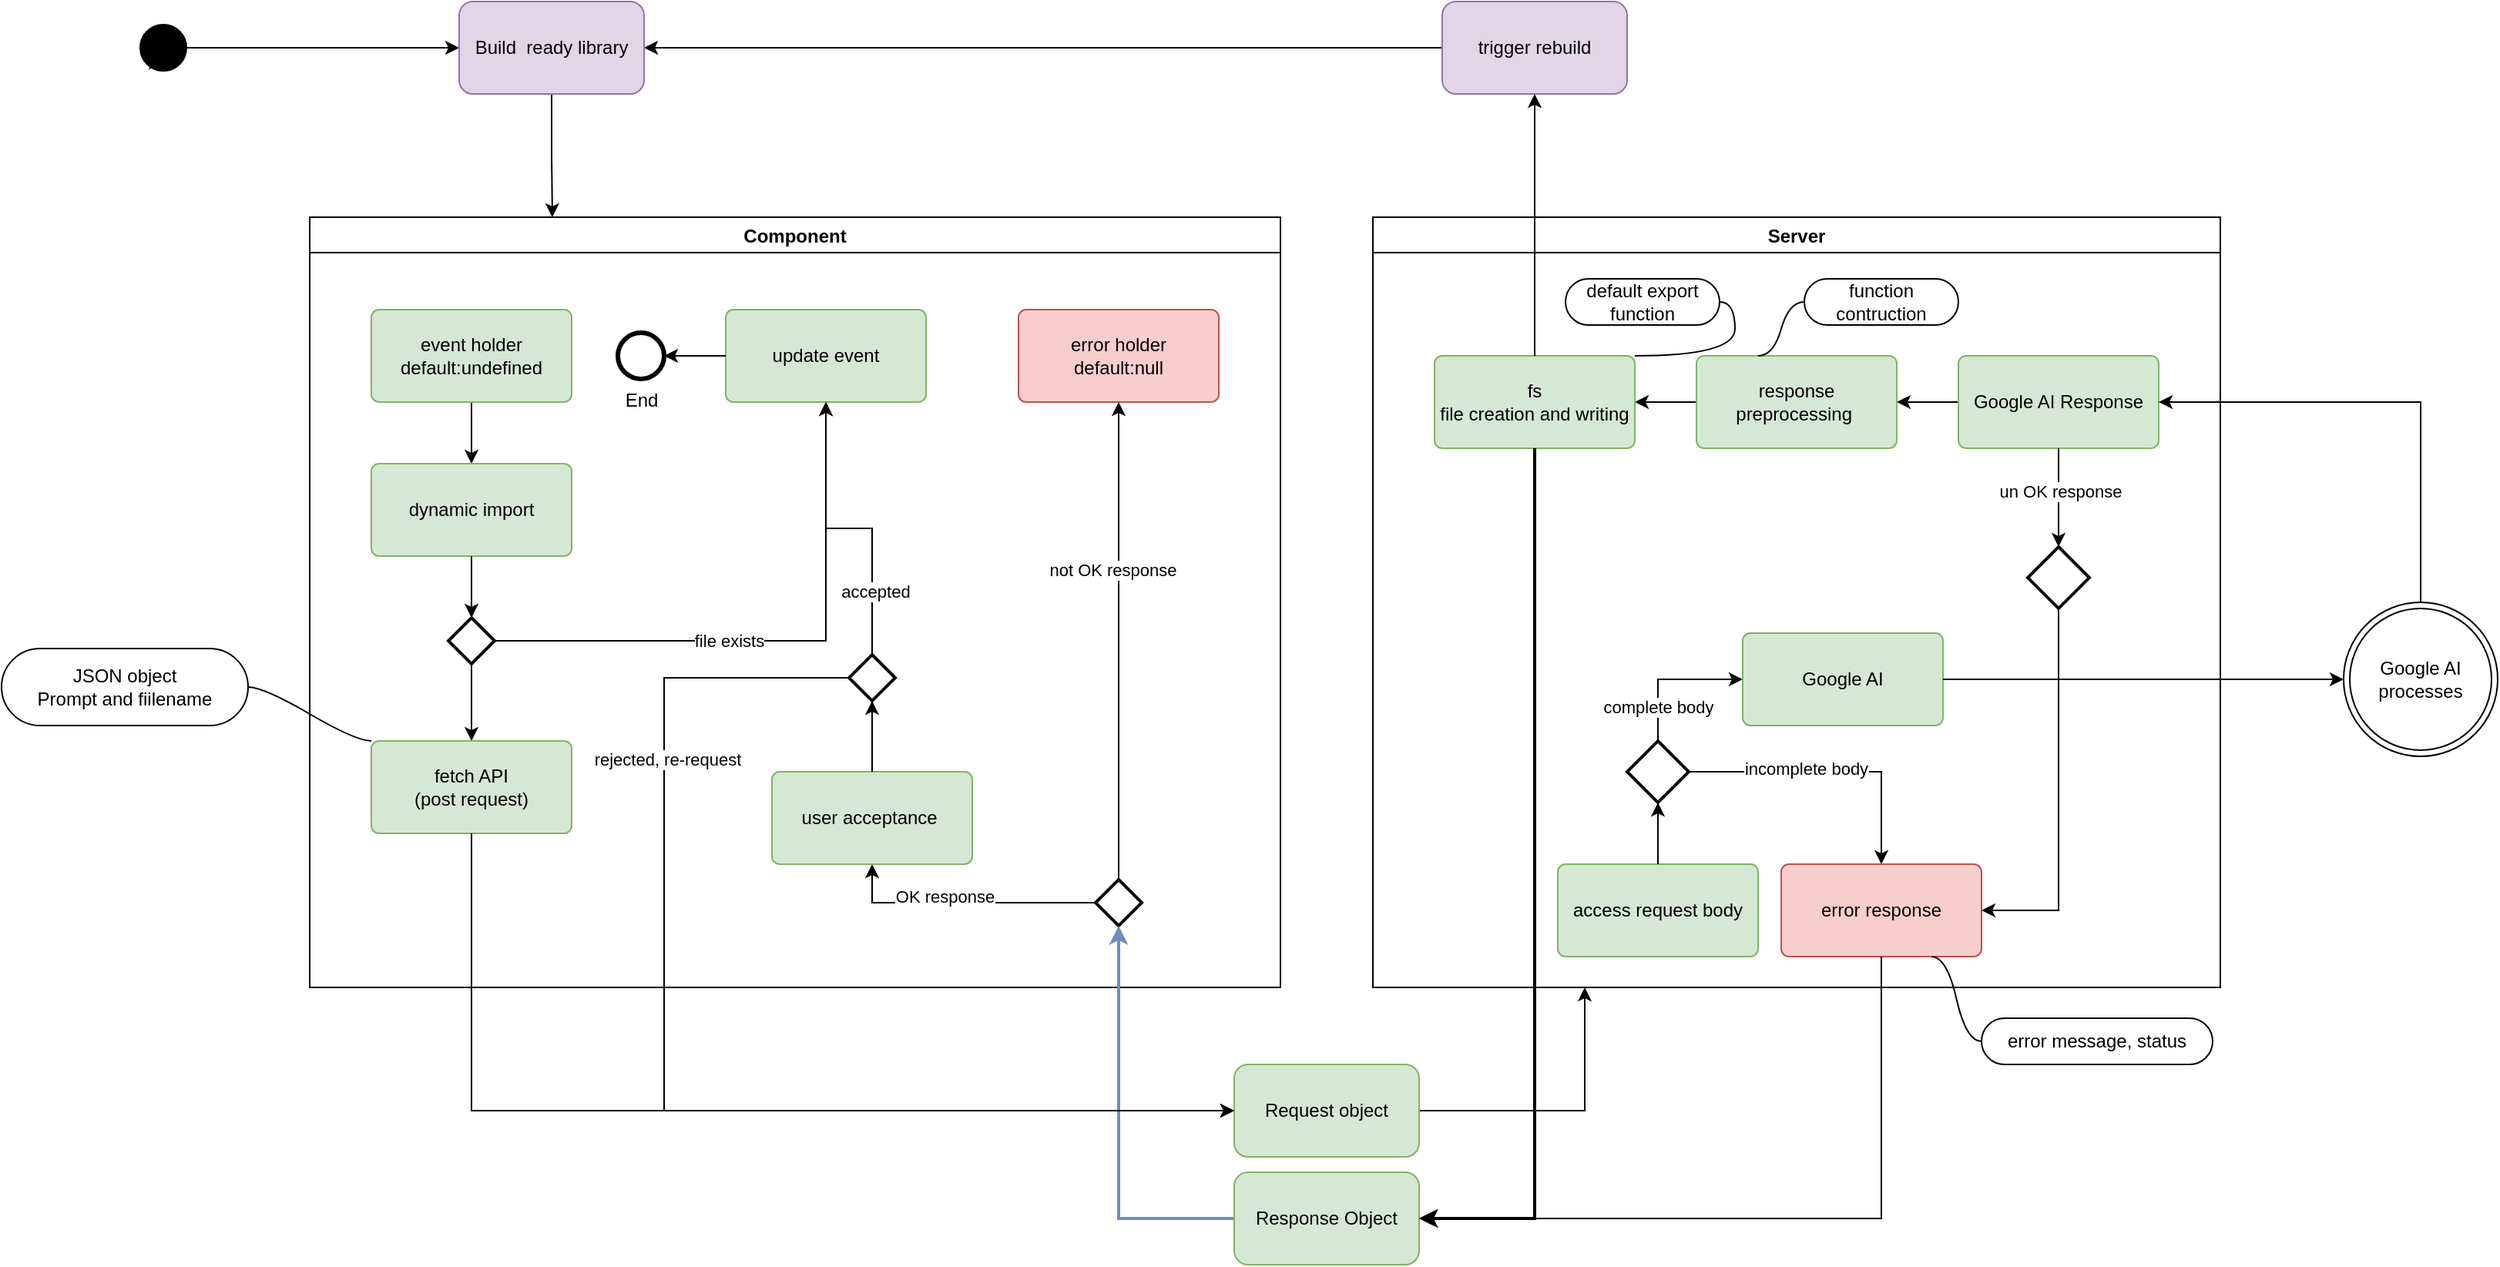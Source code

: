 <mxfile version="24.7.14">
  <diagram id="SsK5X6SGhUZKLY7UMta4" name="Page-1">
    <mxGraphModel dx="2049" dy="478" grid="1" gridSize="10" guides="1" tooltips="1" connect="1" arrows="1" fold="1" page="1" pageScale="1" pageWidth="1169" pageHeight="827" math="0" shadow="0">
      <root>
        <mxCell id="0" />
        <mxCell id="1" parent="0" />
        <mxCell id="4QrN3t5a6KuFMCz43YTg-101" style="edgeStyle=orthogonalEdgeStyle;rounded=0;orthogonalLoop=1;jettySize=auto;html=1;exitX=1;exitY=0.5;exitDx=0;exitDy=0;entryX=0;entryY=0.5;entryDx=0;entryDy=0;" edge="1" parent="1" source="4QrN3t5a6KuFMCz43YTg-1" target="4QrN3t5a6KuFMCz43YTg-99">
          <mxGeometry relative="1" as="geometry" />
        </mxCell>
        <mxCell id="4QrN3t5a6KuFMCz43YTg-1" value="" style="ellipse;fillColor=strokeColor;html=1;" vertex="1" parent="1">
          <mxGeometry x="50" y="55" width="30" height="30" as="geometry" />
        </mxCell>
        <mxCell id="4QrN3t5a6KuFMCz43YTg-8" value="Component" style="swimlane;" vertex="1" parent="1">
          <mxGeometry x="160" y="180" width="630" height="500" as="geometry">
            <mxRectangle x="160" y="180" width="90" height="30" as="alternateBounds" />
          </mxGeometry>
        </mxCell>
        <mxCell id="4QrN3t5a6KuFMCz43YTg-17" style="edgeStyle=orthogonalEdgeStyle;rounded=0;orthogonalLoop=1;jettySize=auto;html=1;exitX=0.5;exitY=1;exitDx=0;exitDy=0;entryX=0.5;entryY=0;entryDx=0;entryDy=0;" edge="1" parent="4QrN3t5a6KuFMCz43YTg-8" source="4QrN3t5a6KuFMCz43YTg-15" target="4QrN3t5a6KuFMCz43YTg-16">
          <mxGeometry relative="1" as="geometry" />
        </mxCell>
        <mxCell id="4QrN3t5a6KuFMCz43YTg-15" value="event holder&lt;br&gt;default:undefined" style="html=1;align=center;verticalAlign=middle;rounded=1;absoluteArcSize=1;arcSize=10;dashed=0;whiteSpace=wrap;fillColor=#d5e8d4;strokeColor=#82b366;" vertex="1" parent="4QrN3t5a6KuFMCz43YTg-8">
          <mxGeometry x="40" y="60" width="130" height="60" as="geometry" />
        </mxCell>
        <mxCell id="4QrN3t5a6KuFMCz43YTg-16" value="dynamic import" style="html=1;align=center;verticalAlign=middle;rounded=1;absoluteArcSize=1;arcSize=10;dashed=0;whiteSpace=wrap;fillColor=#d5e8d4;strokeColor=#82b366;" vertex="1" parent="4QrN3t5a6KuFMCz43YTg-8">
          <mxGeometry x="40" y="160" width="130" height="60" as="geometry" />
        </mxCell>
        <mxCell id="4QrN3t5a6KuFMCz43YTg-21" style="edgeStyle=orthogonalEdgeStyle;rounded=0;orthogonalLoop=1;jettySize=auto;html=1;exitX=1;exitY=0.5;exitDx=0;exitDy=0;exitPerimeter=0;entryX=0.5;entryY=1;entryDx=0;entryDy=0;" edge="1" parent="4QrN3t5a6KuFMCz43YTg-8" source="4QrN3t5a6KuFMCz43YTg-18" target="4QrN3t5a6KuFMCz43YTg-20">
          <mxGeometry relative="1" as="geometry" />
        </mxCell>
        <mxCell id="4QrN3t5a6KuFMCz43YTg-22" value="file exists" style="edgeLabel;html=1;align=center;verticalAlign=middle;resizable=0;points=[];" vertex="1" connectable="0" parent="4QrN3t5a6KuFMCz43YTg-21">
          <mxGeometry x="-0.181" relative="1" as="geometry">
            <mxPoint as="offset" />
          </mxGeometry>
        </mxCell>
        <mxCell id="4QrN3t5a6KuFMCz43YTg-25" style="edgeStyle=orthogonalEdgeStyle;rounded=0;orthogonalLoop=1;jettySize=auto;html=1;exitX=0.5;exitY=1;exitDx=0;exitDy=0;exitPerimeter=0;" edge="1" parent="4QrN3t5a6KuFMCz43YTg-8" source="4QrN3t5a6KuFMCz43YTg-18" target="4QrN3t5a6KuFMCz43YTg-24">
          <mxGeometry relative="1" as="geometry" />
        </mxCell>
        <mxCell id="4QrN3t5a6KuFMCz43YTg-18" value="" style="strokeWidth=2;html=1;shape=mxgraph.flowchart.decision;whiteSpace=wrap;" vertex="1" parent="4QrN3t5a6KuFMCz43YTg-8">
          <mxGeometry x="90" y="260" width="30" height="30" as="geometry" />
        </mxCell>
        <mxCell id="4QrN3t5a6KuFMCz43YTg-19" style="edgeStyle=orthogonalEdgeStyle;rounded=0;orthogonalLoop=1;jettySize=auto;html=1;exitX=0.5;exitY=1;exitDx=0;exitDy=0;entryX=0.5;entryY=0;entryDx=0;entryDy=0;entryPerimeter=0;" edge="1" parent="4QrN3t5a6KuFMCz43YTg-8" source="4QrN3t5a6KuFMCz43YTg-16" target="4QrN3t5a6KuFMCz43YTg-18">
          <mxGeometry relative="1" as="geometry" />
        </mxCell>
        <mxCell id="4QrN3t5a6KuFMCz43YTg-20" value="update event" style="html=1;align=center;verticalAlign=middle;rounded=1;absoluteArcSize=1;arcSize=10;dashed=0;whiteSpace=wrap;fillColor=#d5e8d4;strokeColor=#82b366;" vertex="1" parent="4QrN3t5a6KuFMCz43YTg-8">
          <mxGeometry x="270" y="60" width="130" height="60" as="geometry" />
        </mxCell>
        <mxCell id="4QrN3t5a6KuFMCz43YTg-24" value="fetch API&lt;br&gt;(post request)" style="html=1;align=center;verticalAlign=middle;rounded=1;absoluteArcSize=1;arcSize=10;dashed=0;whiteSpace=wrap;fillColor=#d5e8d4;strokeColor=#82b366;" vertex="1" parent="4QrN3t5a6KuFMCz43YTg-8">
          <mxGeometry x="40" y="340" width="130" height="60" as="geometry" />
        </mxCell>
        <mxCell id="4QrN3t5a6KuFMCz43YTg-40" style="edgeStyle=orthogonalEdgeStyle;rounded=0;orthogonalLoop=1;jettySize=auto;html=1;exitX=0.5;exitY=0;exitDx=0;exitDy=0;exitPerimeter=0;entryX=0.5;entryY=1;entryDx=0;entryDy=0;" edge="1" parent="4QrN3t5a6KuFMCz43YTg-8" source="4QrN3t5a6KuFMCz43YTg-33" target="4QrN3t5a6KuFMCz43YTg-39">
          <mxGeometry relative="1" as="geometry" />
        </mxCell>
        <mxCell id="4QrN3t5a6KuFMCz43YTg-41" value="not OK response" style="edgeLabel;html=1;align=center;verticalAlign=middle;resizable=0;points=[];" vertex="1" connectable="0" parent="4QrN3t5a6KuFMCz43YTg-40">
          <mxGeometry x="0.299" y="4" relative="1" as="geometry">
            <mxPoint as="offset" />
          </mxGeometry>
        </mxCell>
        <mxCell id="4QrN3t5a6KuFMCz43YTg-86" style="edgeStyle=orthogonalEdgeStyle;rounded=0;orthogonalLoop=1;jettySize=auto;html=1;exitX=0;exitY=0.5;exitDx=0;exitDy=0;exitPerimeter=0;entryX=0.5;entryY=1;entryDx=0;entryDy=0;" edge="1" parent="4QrN3t5a6KuFMCz43YTg-8" source="4QrN3t5a6KuFMCz43YTg-33" target="4QrN3t5a6KuFMCz43YTg-85">
          <mxGeometry relative="1" as="geometry" />
        </mxCell>
        <mxCell id="4QrN3t5a6KuFMCz43YTg-87" value="OK response" style="edgeLabel;html=1;align=center;verticalAlign=middle;resizable=0;points=[];" vertex="1" connectable="0" parent="4QrN3t5a6KuFMCz43YTg-86">
          <mxGeometry x="0.157" y="-4" relative="1" as="geometry">
            <mxPoint as="offset" />
          </mxGeometry>
        </mxCell>
        <mxCell id="4QrN3t5a6KuFMCz43YTg-33" value="" style="strokeWidth=2;html=1;shape=mxgraph.flowchart.decision;whiteSpace=wrap;" vertex="1" parent="4QrN3t5a6KuFMCz43YTg-8">
          <mxGeometry x="510" y="430" width="30" height="30" as="geometry" />
        </mxCell>
        <mxCell id="4QrN3t5a6KuFMCz43YTg-39" value="error holder&lt;div&gt;default:null&lt;/div&gt;" style="html=1;align=center;verticalAlign=middle;rounded=1;absoluteArcSize=1;arcSize=10;dashed=0;whiteSpace=wrap;fillColor=#f8cecc;strokeColor=#b85450;" vertex="1" parent="4QrN3t5a6KuFMCz43YTg-8">
          <mxGeometry x="460" y="60" width="130" height="60" as="geometry" />
        </mxCell>
        <mxCell id="4QrN3t5a6KuFMCz43YTg-85" value="user acceptance&amp;nbsp;" style="html=1;align=center;verticalAlign=middle;rounded=1;absoluteArcSize=1;arcSize=10;dashed=0;whiteSpace=wrap;fillColor=#d5e8d4;strokeColor=#82b366;" vertex="1" parent="4QrN3t5a6KuFMCz43YTg-8">
          <mxGeometry x="300" y="360" width="130" height="60" as="geometry" />
        </mxCell>
        <mxCell id="4QrN3t5a6KuFMCz43YTg-91" style="edgeStyle=orthogonalEdgeStyle;rounded=0;orthogonalLoop=1;jettySize=auto;html=1;exitX=0.5;exitY=0;exitDx=0;exitDy=0;exitPerimeter=0;entryX=0.5;entryY=1;entryDx=0;entryDy=0;" edge="1" parent="4QrN3t5a6KuFMCz43YTg-8" source="4QrN3t5a6KuFMCz43YTg-88" target="4QrN3t5a6KuFMCz43YTg-20">
          <mxGeometry relative="1" as="geometry" />
        </mxCell>
        <mxCell id="4QrN3t5a6KuFMCz43YTg-92" value="accepted" style="edgeLabel;html=1;align=center;verticalAlign=middle;resizable=0;points=[];" vertex="1" connectable="0" parent="4QrN3t5a6KuFMCz43YTg-91">
          <mxGeometry x="-0.574" y="-2" relative="1" as="geometry">
            <mxPoint as="offset" />
          </mxGeometry>
        </mxCell>
        <mxCell id="4QrN3t5a6KuFMCz43YTg-88" value="" style="strokeWidth=2;html=1;shape=mxgraph.flowchart.decision;whiteSpace=wrap;" vertex="1" parent="4QrN3t5a6KuFMCz43YTg-8">
          <mxGeometry x="350" y="284" width="30" height="30" as="geometry" />
        </mxCell>
        <mxCell id="4QrN3t5a6KuFMCz43YTg-89" style="edgeStyle=orthogonalEdgeStyle;rounded=0;orthogonalLoop=1;jettySize=auto;html=1;exitX=0.5;exitY=0;exitDx=0;exitDy=0;entryX=0.5;entryY=1;entryDx=0;entryDy=0;entryPerimeter=0;" edge="1" parent="4QrN3t5a6KuFMCz43YTg-8" source="4QrN3t5a6KuFMCz43YTg-85" target="4QrN3t5a6KuFMCz43YTg-88">
          <mxGeometry relative="1" as="geometry" />
        </mxCell>
        <mxCell id="4QrN3t5a6KuFMCz43YTg-104" value="End" style="points=[[0.145,0.145,0],[0.5,0,0],[0.855,0.145,0],[1,0.5,0],[0.855,0.855,0],[0.5,1,0],[0.145,0.855,0],[0,0.5,0]];shape=mxgraph.bpmn.event;html=1;verticalLabelPosition=bottom;labelBackgroundColor=#ffffff;verticalAlign=top;align=center;perimeter=ellipsePerimeter;outlineConnect=0;aspect=fixed;outline=end;symbol=terminate2;" vertex="1" parent="4QrN3t5a6KuFMCz43YTg-8">
          <mxGeometry x="200" y="75" width="30" height="30" as="geometry" />
        </mxCell>
        <mxCell id="4QrN3t5a6KuFMCz43YTg-106" style="edgeStyle=orthogonalEdgeStyle;rounded=0;orthogonalLoop=1;jettySize=auto;html=1;exitX=0;exitY=0.5;exitDx=0;exitDy=0;entryX=1;entryY=0.5;entryDx=0;entryDy=0;entryPerimeter=0;" edge="1" parent="4QrN3t5a6KuFMCz43YTg-8" source="4QrN3t5a6KuFMCz43YTg-20" target="4QrN3t5a6KuFMCz43YTg-104">
          <mxGeometry relative="1" as="geometry" />
        </mxCell>
        <mxCell id="4QrN3t5a6KuFMCz43YTg-11" style="edgeStyle=orthogonalEdgeStyle;rounded=0;orthogonalLoop=1;jettySize=auto;html=1;exitX=0;exitY=1;exitDx=0;exitDy=0;entryX=0.333;entryY=0.667;entryDx=0;entryDy=0;entryPerimeter=0;" edge="1" parent="1" source="4QrN3t5a6KuFMCz43YTg-1" target="4QrN3t5a6KuFMCz43YTg-1">
          <mxGeometry relative="1" as="geometry" />
        </mxCell>
        <mxCell id="4QrN3t5a6KuFMCz43YTg-26" value="Server" style="swimlane;" vertex="1" parent="1">
          <mxGeometry x="850" y="180" width="550" height="500" as="geometry" />
        </mxCell>
        <mxCell id="4QrN3t5a6KuFMCz43YTg-30" value="access request body" style="html=1;align=center;verticalAlign=middle;rounded=1;absoluteArcSize=1;arcSize=10;dashed=0;whiteSpace=wrap;fillColor=#d5e8d4;strokeColor=#82b366;" vertex="1" parent="4QrN3t5a6KuFMCz43YTg-26">
          <mxGeometry x="120" y="420" width="130" height="60" as="geometry" />
        </mxCell>
        <mxCell id="4QrN3t5a6KuFMCz43YTg-50" style="edgeStyle=orthogonalEdgeStyle;rounded=0;orthogonalLoop=1;jettySize=auto;html=1;exitX=1;exitY=0.5;exitDx=0;exitDy=0;exitPerimeter=0;entryX=0.5;entryY=0;entryDx=0;entryDy=0;" edge="1" parent="4QrN3t5a6KuFMCz43YTg-26" source="4QrN3t5a6KuFMCz43YTg-46" target="4QrN3t5a6KuFMCz43YTg-49">
          <mxGeometry relative="1" as="geometry" />
        </mxCell>
        <mxCell id="4QrN3t5a6KuFMCz43YTg-60" value="incomplete body" style="edgeLabel;html=1;align=center;verticalAlign=middle;resizable=0;points=[];" vertex="1" connectable="0" parent="4QrN3t5a6KuFMCz43YTg-50">
          <mxGeometry x="-0.179" y="2" relative="1" as="geometry">
            <mxPoint as="offset" />
          </mxGeometry>
        </mxCell>
        <mxCell id="4QrN3t5a6KuFMCz43YTg-59" style="edgeStyle=orthogonalEdgeStyle;rounded=0;orthogonalLoop=1;jettySize=auto;html=1;exitX=0.5;exitY=0;exitDx=0;exitDy=0;exitPerimeter=0;entryX=0;entryY=0.5;entryDx=0;entryDy=0;" edge="1" parent="4QrN3t5a6KuFMCz43YTg-26" source="4QrN3t5a6KuFMCz43YTg-46" target="4QrN3t5a6KuFMCz43YTg-58">
          <mxGeometry relative="1" as="geometry" />
        </mxCell>
        <mxCell id="4QrN3t5a6KuFMCz43YTg-61" value="complete body" style="edgeLabel;html=1;align=center;verticalAlign=middle;resizable=0;points=[];" vertex="1" connectable="0" parent="4QrN3t5a6KuFMCz43YTg-59">
          <mxGeometry x="-0.529" relative="1" as="geometry">
            <mxPoint as="offset" />
          </mxGeometry>
        </mxCell>
        <mxCell id="4QrN3t5a6KuFMCz43YTg-46" value="" style="strokeWidth=2;html=1;shape=mxgraph.flowchart.decision;whiteSpace=wrap;" vertex="1" parent="4QrN3t5a6KuFMCz43YTg-26">
          <mxGeometry x="165" y="340" width="40" height="40" as="geometry" />
        </mxCell>
        <mxCell id="4QrN3t5a6KuFMCz43YTg-49" value="error response" style="html=1;align=center;verticalAlign=middle;rounded=1;absoluteArcSize=1;arcSize=10;dashed=0;whiteSpace=wrap;fillColor=#f8cecc;strokeColor=#b85450;" vertex="1" parent="4QrN3t5a6KuFMCz43YTg-26">
          <mxGeometry x="265" y="420" width="130" height="60" as="geometry" />
        </mxCell>
        <mxCell id="4QrN3t5a6KuFMCz43YTg-52" style="edgeStyle=orthogonalEdgeStyle;rounded=0;orthogonalLoop=1;jettySize=auto;html=1;exitX=0.5;exitY=0;exitDx=0;exitDy=0;entryX=0.5;entryY=1;entryDx=0;entryDy=0;entryPerimeter=0;" edge="1" parent="4QrN3t5a6KuFMCz43YTg-26" source="4QrN3t5a6KuFMCz43YTg-30" target="4QrN3t5a6KuFMCz43YTg-46">
          <mxGeometry relative="1" as="geometry" />
        </mxCell>
        <mxCell id="4QrN3t5a6KuFMCz43YTg-58" value="Google AI" style="html=1;align=center;verticalAlign=middle;rounded=1;absoluteArcSize=1;arcSize=10;dashed=0;whiteSpace=wrap;fillColor=#d5e8d4;strokeColor=#82b366;" vertex="1" parent="4QrN3t5a6KuFMCz43YTg-26">
          <mxGeometry x="240" y="270" width="130" height="60" as="geometry" />
        </mxCell>
        <mxCell id="4QrN3t5a6KuFMCz43YTg-72" style="edgeStyle=orthogonalEdgeStyle;rounded=0;orthogonalLoop=1;jettySize=auto;html=1;exitX=0;exitY=0.5;exitDx=0;exitDy=0;entryX=1;entryY=0.5;entryDx=0;entryDy=0;" edge="1" parent="4QrN3t5a6KuFMCz43YTg-26" source="4QrN3t5a6KuFMCz43YTg-64" target="4QrN3t5a6KuFMCz43YTg-71">
          <mxGeometry relative="1" as="geometry" />
        </mxCell>
        <mxCell id="4QrN3t5a6KuFMCz43YTg-64" value="Google AI Response" style="html=1;align=center;verticalAlign=middle;rounded=1;absoluteArcSize=1;arcSize=10;dashed=0;whiteSpace=wrap;fillColor=#d5e8d4;strokeColor=#82b366;" vertex="1" parent="4QrN3t5a6KuFMCz43YTg-26">
          <mxGeometry x="380" y="90" width="130" height="60" as="geometry" />
        </mxCell>
        <mxCell id="4QrN3t5a6KuFMCz43YTg-69" style="edgeStyle=orthogonalEdgeStyle;rounded=0;orthogonalLoop=1;jettySize=auto;html=1;exitX=0.5;exitY=1;exitDx=0;exitDy=0;exitPerimeter=0;entryX=1;entryY=0.5;entryDx=0;entryDy=0;" edge="1" parent="4QrN3t5a6KuFMCz43YTg-26" source="4QrN3t5a6KuFMCz43YTg-66" target="4QrN3t5a6KuFMCz43YTg-49">
          <mxGeometry relative="1" as="geometry" />
        </mxCell>
        <mxCell id="4QrN3t5a6KuFMCz43YTg-66" value="" style="strokeWidth=2;html=1;shape=mxgraph.flowchart.decision;whiteSpace=wrap;" vertex="1" parent="4QrN3t5a6KuFMCz43YTg-26">
          <mxGeometry x="425" y="214" width="40" height="40" as="geometry" />
        </mxCell>
        <mxCell id="4QrN3t5a6KuFMCz43YTg-67" style="edgeStyle=orthogonalEdgeStyle;rounded=0;orthogonalLoop=1;jettySize=auto;html=1;exitX=0.5;exitY=1;exitDx=0;exitDy=0;entryX=0.5;entryY=0;entryDx=0;entryDy=0;entryPerimeter=0;" edge="1" parent="4QrN3t5a6KuFMCz43YTg-26" source="4QrN3t5a6KuFMCz43YTg-64" target="4QrN3t5a6KuFMCz43YTg-66">
          <mxGeometry relative="1" as="geometry" />
        </mxCell>
        <mxCell id="4QrN3t5a6KuFMCz43YTg-68" value="un OK response" style="edgeLabel;html=1;align=center;verticalAlign=middle;resizable=0;points=[];" vertex="1" connectable="0" parent="4QrN3t5a6KuFMCz43YTg-67">
          <mxGeometry x="-0.125" y="1" relative="1" as="geometry">
            <mxPoint as="offset" />
          </mxGeometry>
        </mxCell>
        <mxCell id="4QrN3t5a6KuFMCz43YTg-74" style="edgeStyle=orthogonalEdgeStyle;rounded=0;orthogonalLoop=1;jettySize=auto;html=1;exitX=0;exitY=0.5;exitDx=0;exitDy=0;" edge="1" parent="4QrN3t5a6KuFMCz43YTg-26" source="4QrN3t5a6KuFMCz43YTg-71" target="4QrN3t5a6KuFMCz43YTg-73">
          <mxGeometry relative="1" as="geometry" />
        </mxCell>
        <mxCell id="4QrN3t5a6KuFMCz43YTg-71" value="response preprocessing&amp;nbsp;" style="html=1;align=center;verticalAlign=middle;rounded=1;absoluteArcSize=1;arcSize=10;dashed=0;whiteSpace=wrap;fillColor=#d5e8d4;strokeColor=#82b366;" vertex="1" parent="4QrN3t5a6KuFMCz43YTg-26">
          <mxGeometry x="210" y="90" width="130" height="60" as="geometry" />
        </mxCell>
        <mxCell id="4QrN3t5a6KuFMCz43YTg-73" value="fs&lt;div&gt;file creation and writing&lt;/div&gt;" style="html=1;align=center;verticalAlign=middle;rounded=1;absoluteArcSize=1;arcSize=10;dashed=0;whiteSpace=wrap;fillColor=#d5e8d4;strokeColor=#82b366;" vertex="1" parent="4QrN3t5a6KuFMCz43YTg-26">
          <mxGeometry x="40" y="90" width="130" height="60" as="geometry" />
        </mxCell>
        <mxCell id="4QrN3t5a6KuFMCz43YTg-77" value="function contruction" style="whiteSpace=wrap;html=1;rounded=1;arcSize=50;align=center;verticalAlign=middle;strokeWidth=1;autosize=1;spacing=4;treeFolding=1;treeMoving=1;newEdgeStyle={&quot;edgeStyle&quot;:&quot;entityRelationEdgeStyle&quot;,&quot;startArrow&quot;:&quot;none&quot;,&quot;endArrow&quot;:&quot;none&quot;,&quot;segment&quot;:10,&quot;curved&quot;:1,&quot;sourcePerimeterSpacing&quot;:0,&quot;targetPerimeterSpacing&quot;:0};" vertex="1" parent="4QrN3t5a6KuFMCz43YTg-26">
          <mxGeometry x="280" y="40" width="100" height="30" as="geometry" />
        </mxCell>
        <mxCell id="4QrN3t5a6KuFMCz43YTg-79" value="default export function" style="whiteSpace=wrap;html=1;rounded=1;arcSize=50;align=center;verticalAlign=middle;strokeWidth=1;autosize=1;spacing=4;treeFolding=1;treeMoving=1;newEdgeStyle={&quot;edgeStyle&quot;:&quot;entityRelationEdgeStyle&quot;,&quot;startArrow&quot;:&quot;none&quot;,&quot;endArrow&quot;:&quot;none&quot;,&quot;segment&quot;:10,&quot;curved&quot;:1,&quot;sourcePerimeterSpacing&quot;:0,&quot;targetPerimeterSpacing&quot;:0};" vertex="1" parent="4QrN3t5a6KuFMCz43YTg-26">
          <mxGeometry x="125" y="40" width="100" height="30" as="geometry" />
        </mxCell>
        <mxCell id="4QrN3t5a6KuFMCz43YTg-80" value="" style="edgeStyle=entityRelationEdgeStyle;startArrow=none;endArrow=none;segment=10;curved=1;sourcePerimeterSpacing=0;targetPerimeterSpacing=0;rounded=0;exitX=1;exitY=0;exitDx=0;exitDy=0;" edge="1" target="4QrN3t5a6KuFMCz43YTg-79" parent="4QrN3t5a6KuFMCz43YTg-26" source="4QrN3t5a6KuFMCz43YTg-73">
          <mxGeometry relative="1" as="geometry">
            <mxPoint x="60" y="70" as="sourcePoint" />
          </mxGeometry>
        </mxCell>
        <mxCell id="4QrN3t5a6KuFMCz43YTg-34" style="edgeStyle=orthogonalEdgeStyle;rounded=0;orthogonalLoop=1;jettySize=auto;html=1;exitX=0;exitY=0.5;exitDx=0;exitDy=0;fillColor=#dae8fc;strokeColor=#6c8ebf;strokeWidth=2;" edge="1" parent="1" source="4QrN3t5a6KuFMCz43YTg-31" target="4QrN3t5a6KuFMCz43YTg-33">
          <mxGeometry relative="1" as="geometry" />
        </mxCell>
        <mxCell id="4QrN3t5a6KuFMCz43YTg-31" value="Response Object" style="rounded=1;whiteSpace=wrap;html=1;fillColor=#d5e8d4;strokeColor=#82b366;" vertex="1" parent="1">
          <mxGeometry x="760" y="800" width="120" height="60" as="geometry" />
        </mxCell>
        <mxCell id="4QrN3t5a6KuFMCz43YTg-44" value="JSON object&lt;div&gt;Prompt and fiilename&lt;/div&gt;" style="whiteSpace=wrap;html=1;rounded=1;arcSize=50;align=center;verticalAlign=middle;strokeWidth=1;autosize=1;spacing=4;treeFolding=1;treeMoving=1;newEdgeStyle={&quot;edgeStyle&quot;:&quot;entityRelationEdgeStyle&quot;,&quot;startArrow&quot;:&quot;none&quot;,&quot;endArrow&quot;:&quot;none&quot;,&quot;segment&quot;:10,&quot;curved&quot;:1,&quot;sourcePerimeterSpacing&quot;:0,&quot;targetPerimeterSpacing&quot;:0};" vertex="1" parent="1">
          <mxGeometry x="-40" y="460" width="160" height="50" as="geometry" />
        </mxCell>
        <mxCell id="4QrN3t5a6KuFMCz43YTg-45" value="" style="edgeStyle=entityRelationEdgeStyle;startArrow=none;endArrow=none;segment=10;curved=1;sourcePerimeterSpacing=0;targetPerimeterSpacing=0;rounded=0;exitX=0;exitY=0;exitDx=0;exitDy=0;" edge="1" target="4QrN3t5a6KuFMCz43YTg-44" parent="1" source="4QrN3t5a6KuFMCz43YTg-24">
          <mxGeometry relative="1" as="geometry">
            <mxPoint x="40" y="470" as="sourcePoint" />
          </mxGeometry>
        </mxCell>
        <mxCell id="4QrN3t5a6KuFMCz43YTg-51" style="edgeStyle=orthogonalEdgeStyle;rounded=0;orthogonalLoop=1;jettySize=auto;html=1;exitX=0.5;exitY=1;exitDx=0;exitDy=0;entryX=1;entryY=0.5;entryDx=0;entryDy=0;" edge="1" parent="1" source="4QrN3t5a6KuFMCz43YTg-49" target="4QrN3t5a6KuFMCz43YTg-31">
          <mxGeometry relative="1" as="geometry" />
        </mxCell>
        <mxCell id="4QrN3t5a6KuFMCz43YTg-57" style="edgeStyle=entityRelationEdgeStyle;rounded=0;orthogonalLoop=1;jettySize=auto;html=1;startArrow=none;endArrow=none;segment=10;curved=1;sourcePerimeterSpacing=0;targetPerimeterSpacing=0;exitX=0;exitY=0.5;exitDx=0;exitDy=0;entryX=0.75;entryY=1;entryDx=0;entryDy=0;" edge="1" parent="1" source="4QrN3t5a6KuFMCz43YTg-53" target="4QrN3t5a6KuFMCz43YTg-49">
          <mxGeometry relative="1" as="geometry" />
        </mxCell>
        <mxCell id="4QrN3t5a6KuFMCz43YTg-53" value="error message, status" style="whiteSpace=wrap;html=1;rounded=1;arcSize=50;align=center;verticalAlign=middle;strokeWidth=1;autosize=1;spacing=4;treeFolding=1;treeMoving=1;newEdgeStyle={&quot;edgeStyle&quot;:&quot;entityRelationEdgeStyle&quot;,&quot;startArrow&quot;:&quot;none&quot;,&quot;endArrow&quot;:&quot;none&quot;,&quot;segment&quot;:10,&quot;curved&quot;:1,&quot;sourcePerimeterSpacing&quot;:0,&quot;targetPerimeterSpacing&quot;:0};" vertex="1" parent="1">
          <mxGeometry x="1245" y="700" width="150" height="30" as="geometry" />
        </mxCell>
        <mxCell id="4QrN3t5a6KuFMCz43YTg-65" style="edgeStyle=orthogonalEdgeStyle;rounded=0;orthogonalLoop=1;jettySize=auto;html=1;exitX=0.5;exitY=0;exitDx=0;exitDy=0;entryX=1;entryY=0.5;entryDx=0;entryDy=0;" edge="1" parent="1" source="4QrN3t5a6KuFMCz43YTg-62" target="4QrN3t5a6KuFMCz43YTg-64">
          <mxGeometry relative="1" as="geometry" />
        </mxCell>
        <mxCell id="4QrN3t5a6KuFMCz43YTg-62" value="Google AI processes" style="ellipse;shape=doubleEllipse;html=1;dashed=0;whiteSpace=wrap;aspect=fixed;" vertex="1" parent="1">
          <mxGeometry x="1480" y="430" width="100" height="100" as="geometry" />
        </mxCell>
        <mxCell id="4QrN3t5a6KuFMCz43YTg-63" style="edgeStyle=orthogonalEdgeStyle;rounded=0;orthogonalLoop=1;jettySize=auto;html=1;exitX=1;exitY=0.5;exitDx=0;exitDy=0;" edge="1" parent="1" source="4QrN3t5a6KuFMCz43YTg-58" target="4QrN3t5a6KuFMCz43YTg-62">
          <mxGeometry relative="1" as="geometry" />
        </mxCell>
        <mxCell id="4QrN3t5a6KuFMCz43YTg-76" style="edgeStyle=orthogonalEdgeStyle;rounded=0;orthogonalLoop=1;jettySize=auto;html=1;exitX=0.5;exitY=1;exitDx=0;exitDy=0;entryX=1;entryY=0.5;entryDx=0;entryDy=0;strokeWidth=2;" edge="1" parent="1" source="4QrN3t5a6KuFMCz43YTg-73" target="4QrN3t5a6KuFMCz43YTg-31">
          <mxGeometry relative="1" as="geometry" />
        </mxCell>
        <mxCell id="4QrN3t5a6KuFMCz43YTg-78" value="" style="edgeStyle=entityRelationEdgeStyle;startArrow=none;endArrow=none;segment=10;curved=1;sourcePerimeterSpacing=0;targetPerimeterSpacing=0;rounded=0;" edge="1" target="4QrN3t5a6KuFMCz43YTg-77" parent="1">
          <mxGeometry relative="1" as="geometry">
            <mxPoint x="1100" y="270" as="sourcePoint" />
            <Array as="points">
              <mxPoint x="1070" y="235" />
            </Array>
          </mxGeometry>
        </mxCell>
        <mxCell id="4QrN3t5a6KuFMCz43YTg-82" style="edgeStyle=orthogonalEdgeStyle;rounded=0;orthogonalLoop=1;jettySize=auto;html=1;exitX=1;exitY=0.5;exitDx=0;exitDy=0;entryX=0.25;entryY=1;entryDx=0;entryDy=0;" edge="1" parent="1" source="4QrN3t5a6KuFMCz43YTg-81" target="4QrN3t5a6KuFMCz43YTg-26">
          <mxGeometry relative="1" as="geometry" />
        </mxCell>
        <mxCell id="4QrN3t5a6KuFMCz43YTg-81" value="Request object" style="rounded=1;whiteSpace=wrap;html=1;fillColor=#d5e8d4;strokeColor=#82b366;" vertex="1" parent="1">
          <mxGeometry x="760" y="730" width="120" height="60" as="geometry" />
        </mxCell>
        <mxCell id="4QrN3t5a6KuFMCz43YTg-84" style="edgeStyle=orthogonalEdgeStyle;rounded=0;orthogonalLoop=1;jettySize=auto;html=1;exitX=0.5;exitY=1;exitDx=0;exitDy=0;entryX=0;entryY=0.5;entryDx=0;entryDy=0;" edge="1" parent="1" source="4QrN3t5a6KuFMCz43YTg-24" target="4QrN3t5a6KuFMCz43YTg-81">
          <mxGeometry relative="1" as="geometry" />
        </mxCell>
        <mxCell id="4QrN3t5a6KuFMCz43YTg-93" style="edgeStyle=orthogonalEdgeStyle;rounded=0;orthogonalLoop=1;jettySize=auto;html=1;exitX=0;exitY=0.5;exitDx=0;exitDy=0;exitPerimeter=0;entryX=0;entryY=0.5;entryDx=0;entryDy=0;" edge="1" parent="1" source="4QrN3t5a6KuFMCz43YTg-88" target="4QrN3t5a6KuFMCz43YTg-81">
          <mxGeometry relative="1" as="geometry">
            <Array as="points">
              <mxPoint x="390" y="479" />
              <mxPoint x="390" y="760" />
            </Array>
          </mxGeometry>
        </mxCell>
        <mxCell id="4QrN3t5a6KuFMCz43YTg-94" value="rejected, re-request" style="edgeLabel;html=1;align=center;verticalAlign=middle;resizable=0;points=[];" vertex="1" connectable="0" parent="4QrN3t5a6KuFMCz43YTg-93">
          <mxGeometry x="-0.551" y="2" relative="1" as="geometry">
            <mxPoint as="offset" />
          </mxGeometry>
        </mxCell>
        <mxCell id="4QrN3t5a6KuFMCz43YTg-103" style="edgeStyle=orthogonalEdgeStyle;rounded=0;orthogonalLoop=1;jettySize=auto;html=1;exitX=0;exitY=0.5;exitDx=0;exitDy=0;entryX=1;entryY=0.5;entryDx=0;entryDy=0;" edge="1" parent="1" source="4QrN3t5a6KuFMCz43YTg-97" target="4QrN3t5a6KuFMCz43YTg-99">
          <mxGeometry relative="1" as="geometry" />
        </mxCell>
        <mxCell id="4QrN3t5a6KuFMCz43YTg-97" value="trigger rebuild" style="rounded=1;whiteSpace=wrap;html=1;fillColor=#e1d5e7;strokeColor=#9673a6;" vertex="1" parent="1">
          <mxGeometry x="895" y="40" width="120" height="60" as="geometry" />
        </mxCell>
        <mxCell id="4QrN3t5a6KuFMCz43YTg-98" style="edgeStyle=orthogonalEdgeStyle;rounded=0;orthogonalLoop=1;jettySize=auto;html=1;exitX=0.5;exitY=0;exitDx=0;exitDy=0;entryX=0.5;entryY=1;entryDx=0;entryDy=0;" edge="1" parent="1" source="4QrN3t5a6KuFMCz43YTg-73" target="4QrN3t5a6KuFMCz43YTg-97">
          <mxGeometry relative="1" as="geometry" />
        </mxCell>
        <mxCell id="4QrN3t5a6KuFMCz43YTg-102" style="edgeStyle=orthogonalEdgeStyle;rounded=0;orthogonalLoop=1;jettySize=auto;html=1;exitX=0.5;exitY=1;exitDx=0;exitDy=0;entryX=0.25;entryY=0;entryDx=0;entryDy=0;" edge="1" parent="1" source="4QrN3t5a6KuFMCz43YTg-99" target="4QrN3t5a6KuFMCz43YTg-8">
          <mxGeometry relative="1" as="geometry" />
        </mxCell>
        <mxCell id="4QrN3t5a6KuFMCz43YTg-99" value="Build&amp;nbsp; ready library" style="rounded=1;whiteSpace=wrap;html=1;fillColor=#e1d5e7;strokeColor=#9673a6;" vertex="1" parent="1">
          <mxGeometry x="257" y="40" width="120" height="60" as="geometry" />
        </mxCell>
      </root>
    </mxGraphModel>
  </diagram>
</mxfile>
